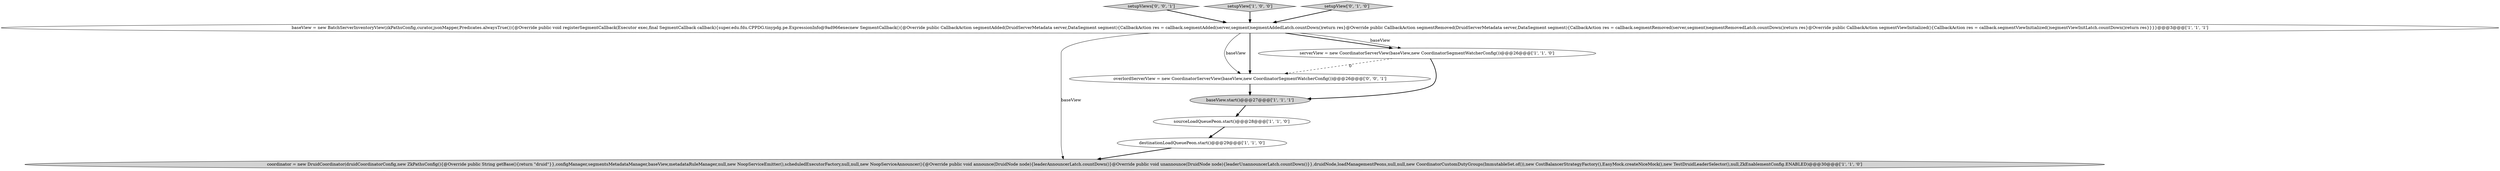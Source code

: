 digraph {
9 [style = filled, label = "overlordServerView = new CoordinatorServerView(baseView,new CoordinatorSegmentWatcherConfig())@@@26@@@['0', '0', '1']", fillcolor = white, shape = ellipse image = "AAA0AAABBB3BBB"];
1 [style = filled, label = "coordinator = new DruidCoordinator(druidCoordinatorConfig,new ZkPathsConfig(){@Override public String getBase(){return \"druid\"}},configManager,segmentsMetadataManager,baseView,metadataRuleManager,null,new NoopServiceEmitter(),scheduledExecutorFactory,null,null,new NoopServiceAnnouncer(){@Override public void announce(DruidNode node){leaderAnnouncerLatch.countDown()}@Override public void unannounce(DruidNode node){leaderUnannouncerLatch.countDown()}},druidNode,loadManagementPeons,null,null,new CoordinatorCustomDutyGroups(ImmutableSet.of()),new CostBalancerStrategyFactory(),EasyMock.createNiceMock(),new TestDruidLeaderSelector(),null,ZkEnablementConfig.ENABLED)@@@30@@@['1', '1', '0']", fillcolor = lightgray, shape = ellipse image = "AAA0AAABBB1BBB"];
3 [style = filled, label = "baseView = new BatchServerInventoryView(zkPathsConfig,curator,jsonMapper,Predicates.alwaysTrue()){@Override public void registerSegmentCallback(Executor exec,final SegmentCallback callback){super.edu.fdu.CPPDG.tinypdg.pe.ExpressionInfo@9ad966execnew SegmentCallback(){@Override public CallbackAction segmentAdded(DruidServerMetadata server,DataSegment segment){CallbackAction res = callback.segmentAdded(server,segment)segmentAddedLatch.countDown()return res}@Override public CallbackAction segmentRemoved(DruidServerMetadata server,DataSegment segment){CallbackAction res = callback.segmentRemoved(server,segment)segmentRemovedLatch.countDown()return res}@Override public CallbackAction segmentViewInitialized(){CallbackAction res = callback.segmentViewInitialized()segmentViewInitLatch.countDown()return res}}}}@@@3@@@['1', '1', '1']", fillcolor = white, shape = ellipse image = "AAA0AAABBB1BBB"];
5 [style = filled, label = "baseView.start()@@@27@@@['1', '1', '1']", fillcolor = lightgray, shape = ellipse image = "AAA0AAABBB1BBB"];
6 [style = filled, label = "destinationLoadQueuePeon.start()@@@29@@@['1', '1', '0']", fillcolor = white, shape = ellipse image = "AAA0AAABBB1BBB"];
0 [style = filled, label = "serverView = new CoordinatorServerView(baseView,new CoordinatorSegmentWatcherConfig())@@@26@@@['1', '1', '0']", fillcolor = white, shape = ellipse image = "AAA0AAABBB1BBB"];
8 [style = filled, label = "setupViews['0', '0', '1']", fillcolor = lightgray, shape = diamond image = "AAA0AAABBB3BBB"];
2 [style = filled, label = "setupView['1', '0', '0']", fillcolor = lightgray, shape = diamond image = "AAA0AAABBB1BBB"];
4 [style = filled, label = "sourceLoadQueuePeon.start()@@@28@@@['1', '1', '0']", fillcolor = white, shape = ellipse image = "AAA0AAABBB1BBB"];
7 [style = filled, label = "setupView['0', '1', '0']", fillcolor = lightgray, shape = diamond image = "AAA0AAABBB2BBB"];
4->6 [style = bold, label=""];
3->1 [style = solid, label="baseView"];
0->5 [style = bold, label=""];
3->0 [style = bold, label=""];
3->0 [style = solid, label="baseView"];
3->9 [style = solid, label="baseView"];
6->1 [style = bold, label=""];
3->9 [style = bold, label=""];
9->5 [style = bold, label=""];
5->4 [style = bold, label=""];
8->3 [style = bold, label=""];
2->3 [style = bold, label=""];
0->9 [style = dashed, label="0"];
7->3 [style = bold, label=""];
}
